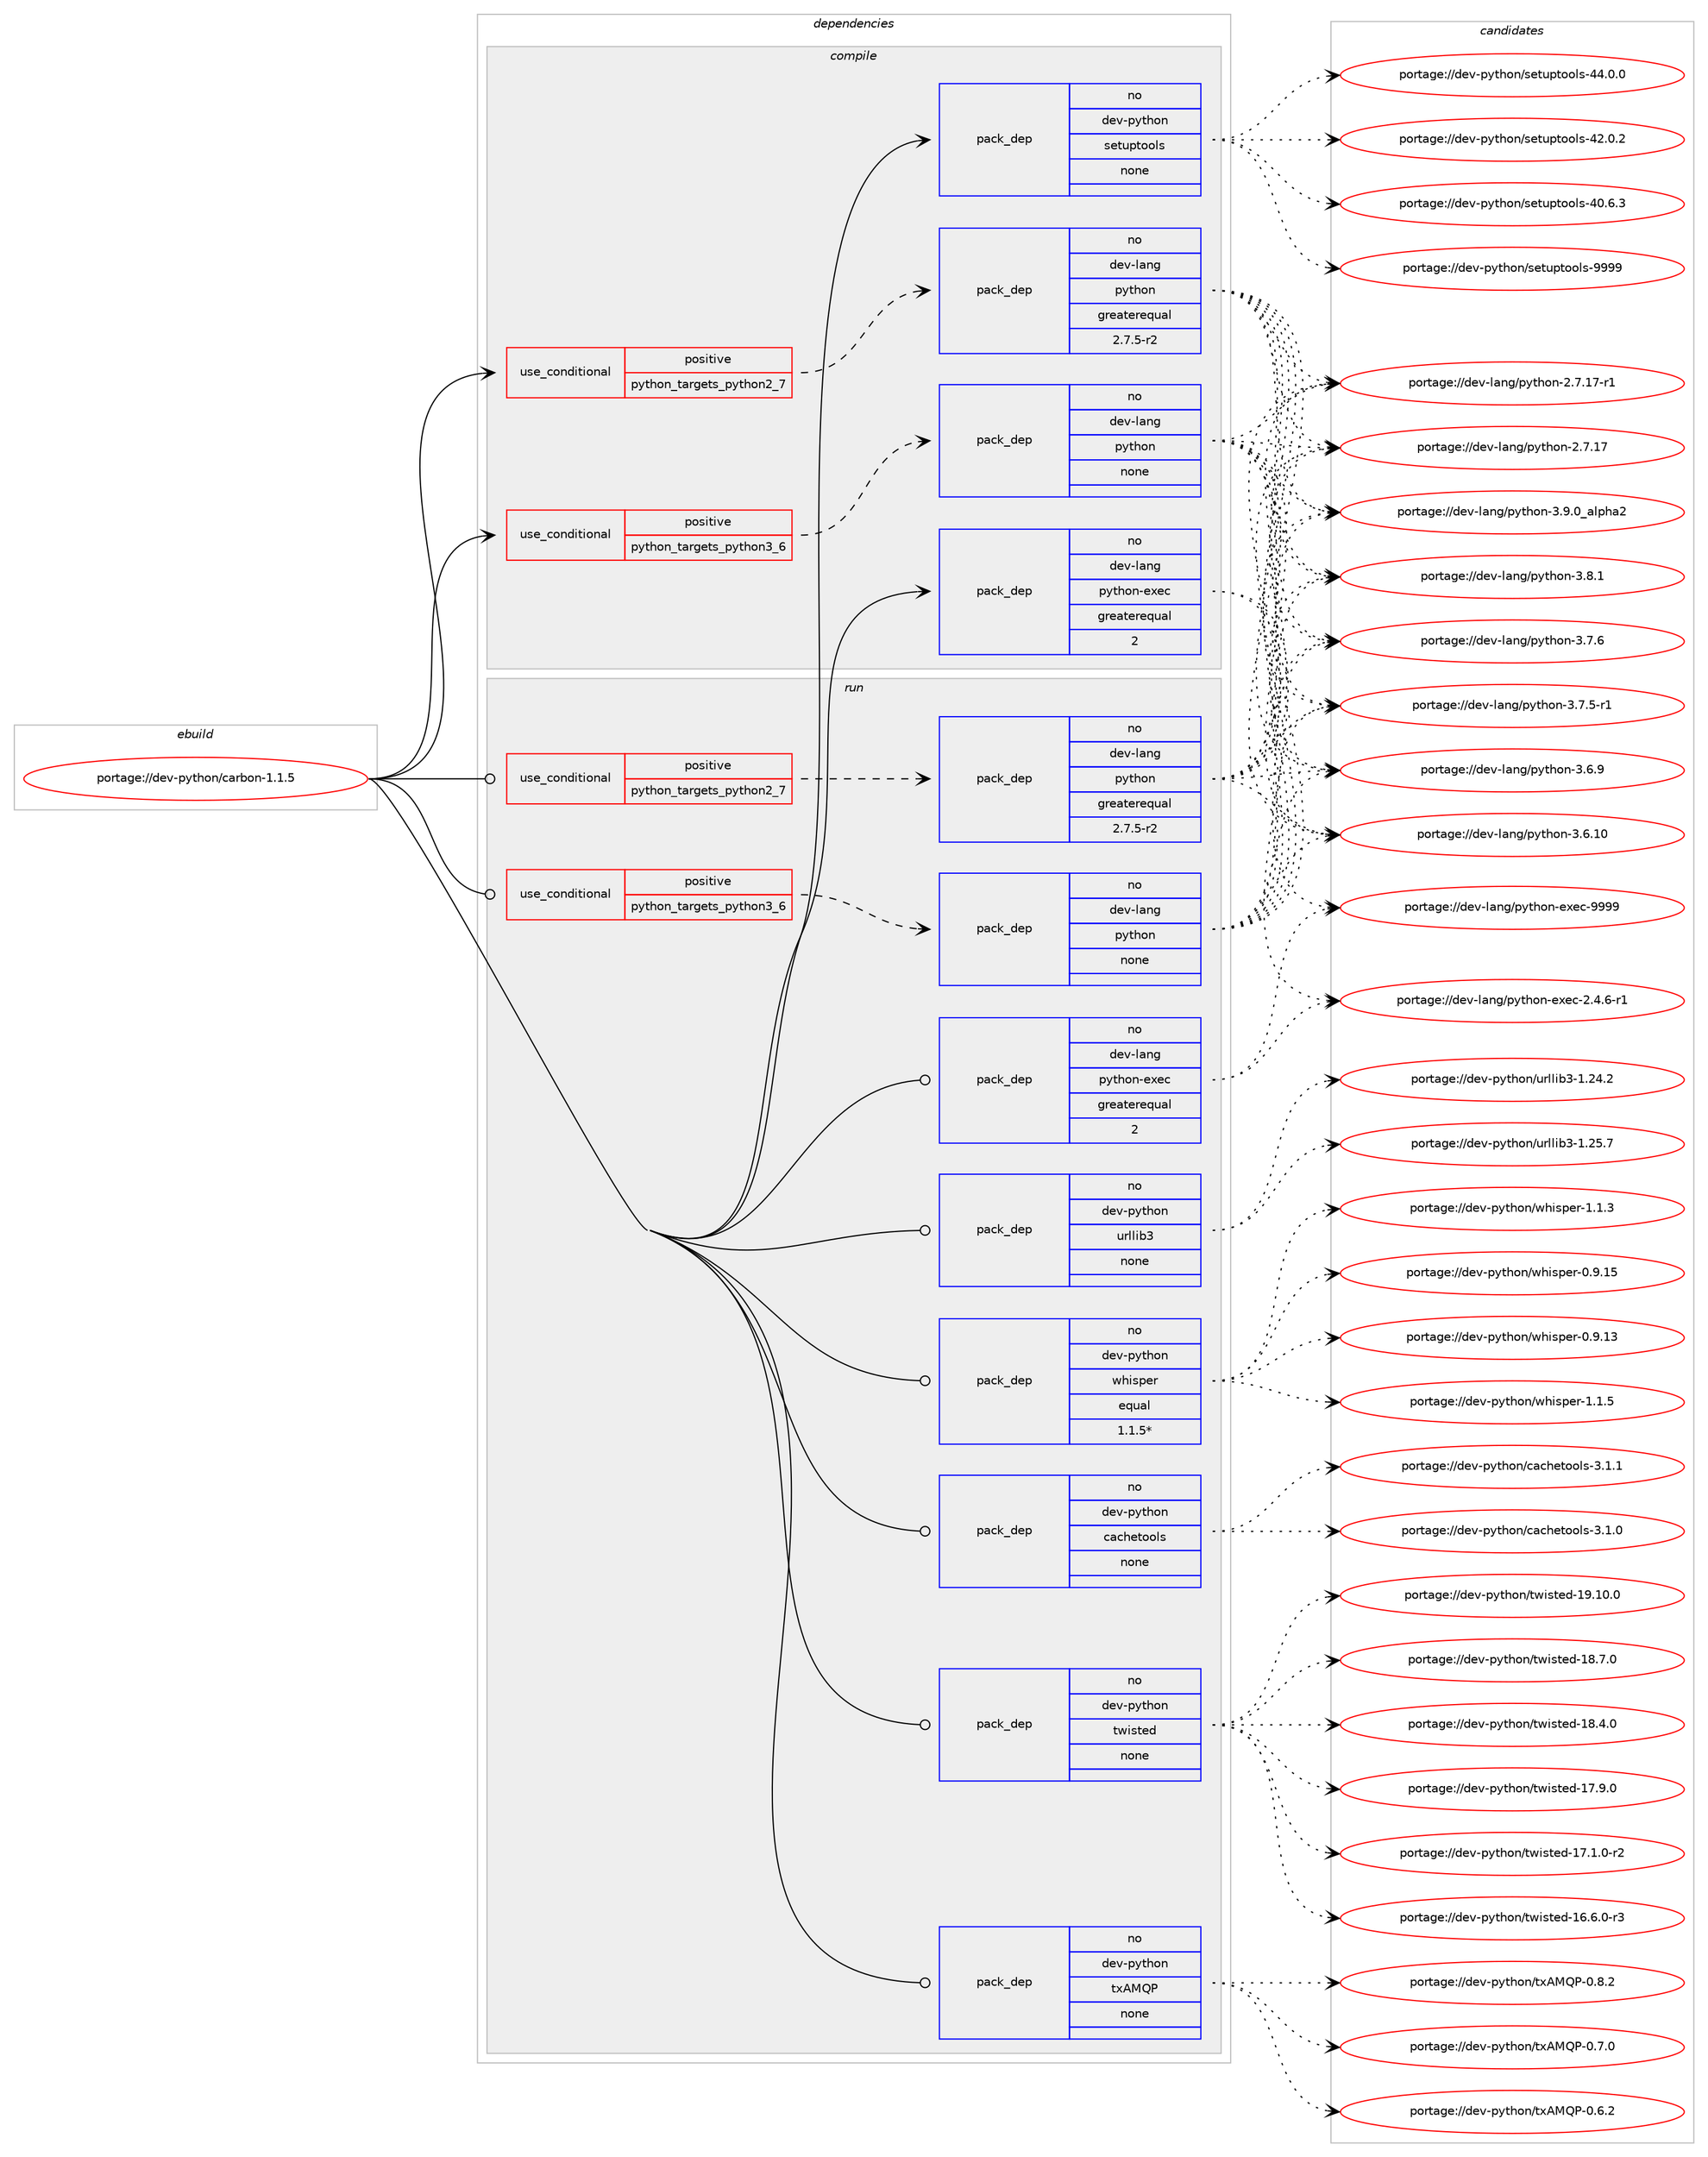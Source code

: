 digraph prolog {

# *************
# Graph options
# *************

newrank=true;
concentrate=true;
compound=true;
graph [rankdir=LR,fontname=Helvetica,fontsize=10,ranksep=1.5];#, ranksep=2.5, nodesep=0.2];
edge  [arrowhead=vee];
node  [fontname=Helvetica,fontsize=10];

# **********
# The ebuild
# **********

subgraph cluster_leftcol {
color=gray;
label=<<i>ebuild</i>>;
id [label="portage://dev-python/carbon-1.1.5", color=red, width=4, href="../dev-python/carbon-1.1.5.svg"];
}

# ****************
# The dependencies
# ****************

subgraph cluster_midcol {
color=gray;
label=<<i>dependencies</i>>;
subgraph cluster_compile {
fillcolor="#eeeeee";
style=filled;
label=<<i>compile</i>>;
subgraph cond118031 {
dependency468046 [label=<<TABLE BORDER="0" CELLBORDER="1" CELLSPACING="0" CELLPADDING="4"><TR><TD ROWSPAN="3" CELLPADDING="10">use_conditional</TD></TR><TR><TD>positive</TD></TR><TR><TD>python_targets_python2_7</TD></TR></TABLE>>, shape=none, color=red];
subgraph pack345008 {
dependency468047 [label=<<TABLE BORDER="0" CELLBORDER="1" CELLSPACING="0" CELLPADDING="4" WIDTH="220"><TR><TD ROWSPAN="6" CELLPADDING="30">pack_dep</TD></TR><TR><TD WIDTH="110">no</TD></TR><TR><TD>dev-lang</TD></TR><TR><TD>python</TD></TR><TR><TD>greaterequal</TD></TR><TR><TD>2.7.5-r2</TD></TR></TABLE>>, shape=none, color=blue];
}
dependency468046:e -> dependency468047:w [weight=20,style="dashed",arrowhead="vee"];
}
id:e -> dependency468046:w [weight=20,style="solid",arrowhead="vee"];
subgraph cond118032 {
dependency468048 [label=<<TABLE BORDER="0" CELLBORDER="1" CELLSPACING="0" CELLPADDING="4"><TR><TD ROWSPAN="3" CELLPADDING="10">use_conditional</TD></TR><TR><TD>positive</TD></TR><TR><TD>python_targets_python3_6</TD></TR></TABLE>>, shape=none, color=red];
subgraph pack345009 {
dependency468049 [label=<<TABLE BORDER="0" CELLBORDER="1" CELLSPACING="0" CELLPADDING="4" WIDTH="220"><TR><TD ROWSPAN="6" CELLPADDING="30">pack_dep</TD></TR><TR><TD WIDTH="110">no</TD></TR><TR><TD>dev-lang</TD></TR><TR><TD>python</TD></TR><TR><TD>none</TD></TR><TR><TD></TD></TR></TABLE>>, shape=none, color=blue];
}
dependency468048:e -> dependency468049:w [weight=20,style="dashed",arrowhead="vee"];
}
id:e -> dependency468048:w [weight=20,style="solid",arrowhead="vee"];
subgraph pack345010 {
dependency468050 [label=<<TABLE BORDER="0" CELLBORDER="1" CELLSPACING="0" CELLPADDING="4" WIDTH="220"><TR><TD ROWSPAN="6" CELLPADDING="30">pack_dep</TD></TR><TR><TD WIDTH="110">no</TD></TR><TR><TD>dev-lang</TD></TR><TR><TD>python-exec</TD></TR><TR><TD>greaterequal</TD></TR><TR><TD>2</TD></TR></TABLE>>, shape=none, color=blue];
}
id:e -> dependency468050:w [weight=20,style="solid",arrowhead="vee"];
subgraph pack345011 {
dependency468051 [label=<<TABLE BORDER="0" CELLBORDER="1" CELLSPACING="0" CELLPADDING="4" WIDTH="220"><TR><TD ROWSPAN="6" CELLPADDING="30">pack_dep</TD></TR><TR><TD WIDTH="110">no</TD></TR><TR><TD>dev-python</TD></TR><TR><TD>setuptools</TD></TR><TR><TD>none</TD></TR><TR><TD></TD></TR></TABLE>>, shape=none, color=blue];
}
id:e -> dependency468051:w [weight=20,style="solid",arrowhead="vee"];
}
subgraph cluster_compileandrun {
fillcolor="#eeeeee";
style=filled;
label=<<i>compile and run</i>>;
}
subgraph cluster_run {
fillcolor="#eeeeee";
style=filled;
label=<<i>run</i>>;
subgraph cond118033 {
dependency468052 [label=<<TABLE BORDER="0" CELLBORDER="1" CELLSPACING="0" CELLPADDING="4"><TR><TD ROWSPAN="3" CELLPADDING="10">use_conditional</TD></TR><TR><TD>positive</TD></TR><TR><TD>python_targets_python2_7</TD></TR></TABLE>>, shape=none, color=red];
subgraph pack345012 {
dependency468053 [label=<<TABLE BORDER="0" CELLBORDER="1" CELLSPACING="0" CELLPADDING="4" WIDTH="220"><TR><TD ROWSPAN="6" CELLPADDING="30">pack_dep</TD></TR><TR><TD WIDTH="110">no</TD></TR><TR><TD>dev-lang</TD></TR><TR><TD>python</TD></TR><TR><TD>greaterequal</TD></TR><TR><TD>2.7.5-r2</TD></TR></TABLE>>, shape=none, color=blue];
}
dependency468052:e -> dependency468053:w [weight=20,style="dashed",arrowhead="vee"];
}
id:e -> dependency468052:w [weight=20,style="solid",arrowhead="odot"];
subgraph cond118034 {
dependency468054 [label=<<TABLE BORDER="0" CELLBORDER="1" CELLSPACING="0" CELLPADDING="4"><TR><TD ROWSPAN="3" CELLPADDING="10">use_conditional</TD></TR><TR><TD>positive</TD></TR><TR><TD>python_targets_python3_6</TD></TR></TABLE>>, shape=none, color=red];
subgraph pack345013 {
dependency468055 [label=<<TABLE BORDER="0" CELLBORDER="1" CELLSPACING="0" CELLPADDING="4" WIDTH="220"><TR><TD ROWSPAN="6" CELLPADDING="30">pack_dep</TD></TR><TR><TD WIDTH="110">no</TD></TR><TR><TD>dev-lang</TD></TR><TR><TD>python</TD></TR><TR><TD>none</TD></TR><TR><TD></TD></TR></TABLE>>, shape=none, color=blue];
}
dependency468054:e -> dependency468055:w [weight=20,style="dashed",arrowhead="vee"];
}
id:e -> dependency468054:w [weight=20,style="solid",arrowhead="odot"];
subgraph pack345014 {
dependency468056 [label=<<TABLE BORDER="0" CELLBORDER="1" CELLSPACING="0" CELLPADDING="4" WIDTH="220"><TR><TD ROWSPAN="6" CELLPADDING="30">pack_dep</TD></TR><TR><TD WIDTH="110">no</TD></TR><TR><TD>dev-lang</TD></TR><TR><TD>python-exec</TD></TR><TR><TD>greaterequal</TD></TR><TR><TD>2</TD></TR></TABLE>>, shape=none, color=blue];
}
id:e -> dependency468056:w [weight=20,style="solid",arrowhead="odot"];
subgraph pack345015 {
dependency468057 [label=<<TABLE BORDER="0" CELLBORDER="1" CELLSPACING="0" CELLPADDING="4" WIDTH="220"><TR><TD ROWSPAN="6" CELLPADDING="30">pack_dep</TD></TR><TR><TD WIDTH="110">no</TD></TR><TR><TD>dev-python</TD></TR><TR><TD>cachetools</TD></TR><TR><TD>none</TD></TR><TR><TD></TD></TR></TABLE>>, shape=none, color=blue];
}
id:e -> dependency468057:w [weight=20,style="solid",arrowhead="odot"];
subgraph pack345016 {
dependency468058 [label=<<TABLE BORDER="0" CELLBORDER="1" CELLSPACING="0" CELLPADDING="4" WIDTH="220"><TR><TD ROWSPAN="6" CELLPADDING="30">pack_dep</TD></TR><TR><TD WIDTH="110">no</TD></TR><TR><TD>dev-python</TD></TR><TR><TD>twisted</TD></TR><TR><TD>none</TD></TR><TR><TD></TD></TR></TABLE>>, shape=none, color=blue];
}
id:e -> dependency468058:w [weight=20,style="solid",arrowhead="odot"];
subgraph pack345017 {
dependency468059 [label=<<TABLE BORDER="0" CELLBORDER="1" CELLSPACING="0" CELLPADDING="4" WIDTH="220"><TR><TD ROWSPAN="6" CELLPADDING="30">pack_dep</TD></TR><TR><TD WIDTH="110">no</TD></TR><TR><TD>dev-python</TD></TR><TR><TD>txAMQP</TD></TR><TR><TD>none</TD></TR><TR><TD></TD></TR></TABLE>>, shape=none, color=blue];
}
id:e -> dependency468059:w [weight=20,style="solid",arrowhead="odot"];
subgraph pack345018 {
dependency468060 [label=<<TABLE BORDER="0" CELLBORDER="1" CELLSPACING="0" CELLPADDING="4" WIDTH="220"><TR><TD ROWSPAN="6" CELLPADDING="30">pack_dep</TD></TR><TR><TD WIDTH="110">no</TD></TR><TR><TD>dev-python</TD></TR><TR><TD>urllib3</TD></TR><TR><TD>none</TD></TR><TR><TD></TD></TR></TABLE>>, shape=none, color=blue];
}
id:e -> dependency468060:w [weight=20,style="solid",arrowhead="odot"];
subgraph pack345019 {
dependency468061 [label=<<TABLE BORDER="0" CELLBORDER="1" CELLSPACING="0" CELLPADDING="4" WIDTH="220"><TR><TD ROWSPAN="6" CELLPADDING="30">pack_dep</TD></TR><TR><TD WIDTH="110">no</TD></TR><TR><TD>dev-python</TD></TR><TR><TD>whisper</TD></TR><TR><TD>equal</TD></TR><TR><TD>1.1.5*</TD></TR></TABLE>>, shape=none, color=blue];
}
id:e -> dependency468061:w [weight=20,style="solid",arrowhead="odot"];
}
}

# **************
# The candidates
# **************

subgraph cluster_choices {
rank=same;
color=gray;
label=<<i>candidates</i>>;

subgraph choice345008 {
color=black;
nodesep=1;
choice10010111845108971101034711212111610411111045514657464895971081121049750 [label="portage://dev-lang/python-3.9.0_alpha2", color=red, width=4,href="../dev-lang/python-3.9.0_alpha2.svg"];
choice100101118451089711010347112121116104111110455146564649 [label="portage://dev-lang/python-3.8.1", color=red, width=4,href="../dev-lang/python-3.8.1.svg"];
choice100101118451089711010347112121116104111110455146554654 [label="portage://dev-lang/python-3.7.6", color=red, width=4,href="../dev-lang/python-3.7.6.svg"];
choice1001011184510897110103471121211161041111104551465546534511449 [label="portage://dev-lang/python-3.7.5-r1", color=red, width=4,href="../dev-lang/python-3.7.5-r1.svg"];
choice100101118451089711010347112121116104111110455146544657 [label="portage://dev-lang/python-3.6.9", color=red, width=4,href="../dev-lang/python-3.6.9.svg"];
choice10010111845108971101034711212111610411111045514654464948 [label="portage://dev-lang/python-3.6.10", color=red, width=4,href="../dev-lang/python-3.6.10.svg"];
choice100101118451089711010347112121116104111110455046554649554511449 [label="portage://dev-lang/python-2.7.17-r1", color=red, width=4,href="../dev-lang/python-2.7.17-r1.svg"];
choice10010111845108971101034711212111610411111045504655464955 [label="portage://dev-lang/python-2.7.17", color=red, width=4,href="../dev-lang/python-2.7.17.svg"];
dependency468047:e -> choice10010111845108971101034711212111610411111045514657464895971081121049750:w [style=dotted,weight="100"];
dependency468047:e -> choice100101118451089711010347112121116104111110455146564649:w [style=dotted,weight="100"];
dependency468047:e -> choice100101118451089711010347112121116104111110455146554654:w [style=dotted,weight="100"];
dependency468047:e -> choice1001011184510897110103471121211161041111104551465546534511449:w [style=dotted,weight="100"];
dependency468047:e -> choice100101118451089711010347112121116104111110455146544657:w [style=dotted,weight="100"];
dependency468047:e -> choice10010111845108971101034711212111610411111045514654464948:w [style=dotted,weight="100"];
dependency468047:e -> choice100101118451089711010347112121116104111110455046554649554511449:w [style=dotted,weight="100"];
dependency468047:e -> choice10010111845108971101034711212111610411111045504655464955:w [style=dotted,weight="100"];
}
subgraph choice345009 {
color=black;
nodesep=1;
choice10010111845108971101034711212111610411111045514657464895971081121049750 [label="portage://dev-lang/python-3.9.0_alpha2", color=red, width=4,href="../dev-lang/python-3.9.0_alpha2.svg"];
choice100101118451089711010347112121116104111110455146564649 [label="portage://dev-lang/python-3.8.1", color=red, width=4,href="../dev-lang/python-3.8.1.svg"];
choice100101118451089711010347112121116104111110455146554654 [label="portage://dev-lang/python-3.7.6", color=red, width=4,href="../dev-lang/python-3.7.6.svg"];
choice1001011184510897110103471121211161041111104551465546534511449 [label="portage://dev-lang/python-3.7.5-r1", color=red, width=4,href="../dev-lang/python-3.7.5-r1.svg"];
choice100101118451089711010347112121116104111110455146544657 [label="portage://dev-lang/python-3.6.9", color=red, width=4,href="../dev-lang/python-3.6.9.svg"];
choice10010111845108971101034711212111610411111045514654464948 [label="portage://dev-lang/python-3.6.10", color=red, width=4,href="../dev-lang/python-3.6.10.svg"];
choice100101118451089711010347112121116104111110455046554649554511449 [label="portage://dev-lang/python-2.7.17-r1", color=red, width=4,href="../dev-lang/python-2.7.17-r1.svg"];
choice10010111845108971101034711212111610411111045504655464955 [label="portage://dev-lang/python-2.7.17", color=red, width=4,href="../dev-lang/python-2.7.17.svg"];
dependency468049:e -> choice10010111845108971101034711212111610411111045514657464895971081121049750:w [style=dotted,weight="100"];
dependency468049:e -> choice100101118451089711010347112121116104111110455146564649:w [style=dotted,weight="100"];
dependency468049:e -> choice100101118451089711010347112121116104111110455146554654:w [style=dotted,weight="100"];
dependency468049:e -> choice1001011184510897110103471121211161041111104551465546534511449:w [style=dotted,weight="100"];
dependency468049:e -> choice100101118451089711010347112121116104111110455146544657:w [style=dotted,weight="100"];
dependency468049:e -> choice10010111845108971101034711212111610411111045514654464948:w [style=dotted,weight="100"];
dependency468049:e -> choice100101118451089711010347112121116104111110455046554649554511449:w [style=dotted,weight="100"];
dependency468049:e -> choice10010111845108971101034711212111610411111045504655464955:w [style=dotted,weight="100"];
}
subgraph choice345010 {
color=black;
nodesep=1;
choice10010111845108971101034711212111610411111045101120101994557575757 [label="portage://dev-lang/python-exec-9999", color=red, width=4,href="../dev-lang/python-exec-9999.svg"];
choice10010111845108971101034711212111610411111045101120101994550465246544511449 [label="portage://dev-lang/python-exec-2.4.6-r1", color=red, width=4,href="../dev-lang/python-exec-2.4.6-r1.svg"];
dependency468050:e -> choice10010111845108971101034711212111610411111045101120101994557575757:w [style=dotted,weight="100"];
dependency468050:e -> choice10010111845108971101034711212111610411111045101120101994550465246544511449:w [style=dotted,weight="100"];
}
subgraph choice345011 {
color=black;
nodesep=1;
choice10010111845112121116104111110471151011161171121161111111081154557575757 [label="portage://dev-python/setuptools-9999", color=red, width=4,href="../dev-python/setuptools-9999.svg"];
choice100101118451121211161041111104711510111611711211611111110811545525246484648 [label="portage://dev-python/setuptools-44.0.0", color=red, width=4,href="../dev-python/setuptools-44.0.0.svg"];
choice100101118451121211161041111104711510111611711211611111110811545525046484650 [label="portage://dev-python/setuptools-42.0.2", color=red, width=4,href="../dev-python/setuptools-42.0.2.svg"];
choice100101118451121211161041111104711510111611711211611111110811545524846544651 [label="portage://dev-python/setuptools-40.6.3", color=red, width=4,href="../dev-python/setuptools-40.6.3.svg"];
dependency468051:e -> choice10010111845112121116104111110471151011161171121161111111081154557575757:w [style=dotted,weight="100"];
dependency468051:e -> choice100101118451121211161041111104711510111611711211611111110811545525246484648:w [style=dotted,weight="100"];
dependency468051:e -> choice100101118451121211161041111104711510111611711211611111110811545525046484650:w [style=dotted,weight="100"];
dependency468051:e -> choice100101118451121211161041111104711510111611711211611111110811545524846544651:w [style=dotted,weight="100"];
}
subgraph choice345012 {
color=black;
nodesep=1;
choice10010111845108971101034711212111610411111045514657464895971081121049750 [label="portage://dev-lang/python-3.9.0_alpha2", color=red, width=4,href="../dev-lang/python-3.9.0_alpha2.svg"];
choice100101118451089711010347112121116104111110455146564649 [label="portage://dev-lang/python-3.8.1", color=red, width=4,href="../dev-lang/python-3.8.1.svg"];
choice100101118451089711010347112121116104111110455146554654 [label="portage://dev-lang/python-3.7.6", color=red, width=4,href="../dev-lang/python-3.7.6.svg"];
choice1001011184510897110103471121211161041111104551465546534511449 [label="portage://dev-lang/python-3.7.5-r1", color=red, width=4,href="../dev-lang/python-3.7.5-r1.svg"];
choice100101118451089711010347112121116104111110455146544657 [label="portage://dev-lang/python-3.6.9", color=red, width=4,href="../dev-lang/python-3.6.9.svg"];
choice10010111845108971101034711212111610411111045514654464948 [label="portage://dev-lang/python-3.6.10", color=red, width=4,href="../dev-lang/python-3.6.10.svg"];
choice100101118451089711010347112121116104111110455046554649554511449 [label="portage://dev-lang/python-2.7.17-r1", color=red, width=4,href="../dev-lang/python-2.7.17-r1.svg"];
choice10010111845108971101034711212111610411111045504655464955 [label="portage://dev-lang/python-2.7.17", color=red, width=4,href="../dev-lang/python-2.7.17.svg"];
dependency468053:e -> choice10010111845108971101034711212111610411111045514657464895971081121049750:w [style=dotted,weight="100"];
dependency468053:e -> choice100101118451089711010347112121116104111110455146564649:w [style=dotted,weight="100"];
dependency468053:e -> choice100101118451089711010347112121116104111110455146554654:w [style=dotted,weight="100"];
dependency468053:e -> choice1001011184510897110103471121211161041111104551465546534511449:w [style=dotted,weight="100"];
dependency468053:e -> choice100101118451089711010347112121116104111110455146544657:w [style=dotted,weight="100"];
dependency468053:e -> choice10010111845108971101034711212111610411111045514654464948:w [style=dotted,weight="100"];
dependency468053:e -> choice100101118451089711010347112121116104111110455046554649554511449:w [style=dotted,weight="100"];
dependency468053:e -> choice10010111845108971101034711212111610411111045504655464955:w [style=dotted,weight="100"];
}
subgraph choice345013 {
color=black;
nodesep=1;
choice10010111845108971101034711212111610411111045514657464895971081121049750 [label="portage://dev-lang/python-3.9.0_alpha2", color=red, width=4,href="../dev-lang/python-3.9.0_alpha2.svg"];
choice100101118451089711010347112121116104111110455146564649 [label="portage://dev-lang/python-3.8.1", color=red, width=4,href="../dev-lang/python-3.8.1.svg"];
choice100101118451089711010347112121116104111110455146554654 [label="portage://dev-lang/python-3.7.6", color=red, width=4,href="../dev-lang/python-3.7.6.svg"];
choice1001011184510897110103471121211161041111104551465546534511449 [label="portage://dev-lang/python-3.7.5-r1", color=red, width=4,href="../dev-lang/python-3.7.5-r1.svg"];
choice100101118451089711010347112121116104111110455146544657 [label="portage://dev-lang/python-3.6.9", color=red, width=4,href="../dev-lang/python-3.6.9.svg"];
choice10010111845108971101034711212111610411111045514654464948 [label="portage://dev-lang/python-3.6.10", color=red, width=4,href="../dev-lang/python-3.6.10.svg"];
choice100101118451089711010347112121116104111110455046554649554511449 [label="portage://dev-lang/python-2.7.17-r1", color=red, width=4,href="../dev-lang/python-2.7.17-r1.svg"];
choice10010111845108971101034711212111610411111045504655464955 [label="portage://dev-lang/python-2.7.17", color=red, width=4,href="../dev-lang/python-2.7.17.svg"];
dependency468055:e -> choice10010111845108971101034711212111610411111045514657464895971081121049750:w [style=dotted,weight="100"];
dependency468055:e -> choice100101118451089711010347112121116104111110455146564649:w [style=dotted,weight="100"];
dependency468055:e -> choice100101118451089711010347112121116104111110455146554654:w [style=dotted,weight="100"];
dependency468055:e -> choice1001011184510897110103471121211161041111104551465546534511449:w [style=dotted,weight="100"];
dependency468055:e -> choice100101118451089711010347112121116104111110455146544657:w [style=dotted,weight="100"];
dependency468055:e -> choice10010111845108971101034711212111610411111045514654464948:w [style=dotted,weight="100"];
dependency468055:e -> choice100101118451089711010347112121116104111110455046554649554511449:w [style=dotted,weight="100"];
dependency468055:e -> choice10010111845108971101034711212111610411111045504655464955:w [style=dotted,weight="100"];
}
subgraph choice345014 {
color=black;
nodesep=1;
choice10010111845108971101034711212111610411111045101120101994557575757 [label="portage://dev-lang/python-exec-9999", color=red, width=4,href="../dev-lang/python-exec-9999.svg"];
choice10010111845108971101034711212111610411111045101120101994550465246544511449 [label="portage://dev-lang/python-exec-2.4.6-r1", color=red, width=4,href="../dev-lang/python-exec-2.4.6-r1.svg"];
dependency468056:e -> choice10010111845108971101034711212111610411111045101120101994557575757:w [style=dotted,weight="100"];
dependency468056:e -> choice10010111845108971101034711212111610411111045101120101994550465246544511449:w [style=dotted,weight="100"];
}
subgraph choice345015 {
color=black;
nodesep=1;
choice1001011184511212111610411111047999799104101116111111108115455146494649 [label="portage://dev-python/cachetools-3.1.1", color=red, width=4,href="../dev-python/cachetools-3.1.1.svg"];
choice1001011184511212111610411111047999799104101116111111108115455146494648 [label="portage://dev-python/cachetools-3.1.0", color=red, width=4,href="../dev-python/cachetools-3.1.0.svg"];
dependency468057:e -> choice1001011184511212111610411111047999799104101116111111108115455146494649:w [style=dotted,weight="100"];
dependency468057:e -> choice1001011184511212111610411111047999799104101116111111108115455146494648:w [style=dotted,weight="100"];
}
subgraph choice345016 {
color=black;
nodesep=1;
choice10010111845112121116104111110471161191051151161011004549574649484648 [label="portage://dev-python/twisted-19.10.0", color=red, width=4,href="../dev-python/twisted-19.10.0.svg"];
choice100101118451121211161041111104711611910511511610110045495646554648 [label="portage://dev-python/twisted-18.7.0", color=red, width=4,href="../dev-python/twisted-18.7.0.svg"];
choice100101118451121211161041111104711611910511511610110045495646524648 [label="portage://dev-python/twisted-18.4.0", color=red, width=4,href="../dev-python/twisted-18.4.0.svg"];
choice100101118451121211161041111104711611910511511610110045495546574648 [label="portage://dev-python/twisted-17.9.0", color=red, width=4,href="../dev-python/twisted-17.9.0.svg"];
choice1001011184511212111610411111047116119105115116101100454955464946484511450 [label="portage://dev-python/twisted-17.1.0-r2", color=red, width=4,href="../dev-python/twisted-17.1.0-r2.svg"];
choice1001011184511212111610411111047116119105115116101100454954465446484511451 [label="portage://dev-python/twisted-16.6.0-r3", color=red, width=4,href="../dev-python/twisted-16.6.0-r3.svg"];
dependency468058:e -> choice10010111845112121116104111110471161191051151161011004549574649484648:w [style=dotted,weight="100"];
dependency468058:e -> choice100101118451121211161041111104711611910511511610110045495646554648:w [style=dotted,weight="100"];
dependency468058:e -> choice100101118451121211161041111104711611910511511610110045495646524648:w [style=dotted,weight="100"];
dependency468058:e -> choice100101118451121211161041111104711611910511511610110045495546574648:w [style=dotted,weight="100"];
dependency468058:e -> choice1001011184511212111610411111047116119105115116101100454955464946484511450:w [style=dotted,weight="100"];
dependency468058:e -> choice1001011184511212111610411111047116119105115116101100454954465446484511451:w [style=dotted,weight="100"];
}
subgraph choice345017 {
color=black;
nodesep=1;
choice100101118451121211161041111104711612065778180454846564650 [label="portage://dev-python/txAMQP-0.8.2", color=red, width=4,href="../dev-python/txAMQP-0.8.2.svg"];
choice100101118451121211161041111104711612065778180454846554648 [label="portage://dev-python/txAMQP-0.7.0", color=red, width=4,href="../dev-python/txAMQP-0.7.0.svg"];
choice100101118451121211161041111104711612065778180454846544650 [label="portage://dev-python/txAMQP-0.6.2", color=red, width=4,href="../dev-python/txAMQP-0.6.2.svg"];
dependency468059:e -> choice100101118451121211161041111104711612065778180454846564650:w [style=dotted,weight="100"];
dependency468059:e -> choice100101118451121211161041111104711612065778180454846554648:w [style=dotted,weight="100"];
dependency468059:e -> choice100101118451121211161041111104711612065778180454846544650:w [style=dotted,weight="100"];
}
subgraph choice345018 {
color=black;
nodesep=1;
choice1001011184511212111610411111047117114108108105985145494650534655 [label="portage://dev-python/urllib3-1.25.7", color=red, width=4,href="../dev-python/urllib3-1.25.7.svg"];
choice1001011184511212111610411111047117114108108105985145494650524650 [label="portage://dev-python/urllib3-1.24.2", color=red, width=4,href="../dev-python/urllib3-1.24.2.svg"];
dependency468060:e -> choice1001011184511212111610411111047117114108108105985145494650534655:w [style=dotted,weight="100"];
dependency468060:e -> choice1001011184511212111610411111047117114108108105985145494650524650:w [style=dotted,weight="100"];
}
subgraph choice345019 {
color=black;
nodesep=1;
choice1001011184511212111610411111047119104105115112101114454946494653 [label="portage://dev-python/whisper-1.1.5", color=red, width=4,href="../dev-python/whisper-1.1.5.svg"];
choice1001011184511212111610411111047119104105115112101114454946494651 [label="portage://dev-python/whisper-1.1.3", color=red, width=4,href="../dev-python/whisper-1.1.3.svg"];
choice100101118451121211161041111104711910410511511210111445484657464953 [label="portage://dev-python/whisper-0.9.15", color=red, width=4,href="../dev-python/whisper-0.9.15.svg"];
choice100101118451121211161041111104711910410511511210111445484657464951 [label="portage://dev-python/whisper-0.9.13", color=red, width=4,href="../dev-python/whisper-0.9.13.svg"];
dependency468061:e -> choice1001011184511212111610411111047119104105115112101114454946494653:w [style=dotted,weight="100"];
dependency468061:e -> choice1001011184511212111610411111047119104105115112101114454946494651:w [style=dotted,weight="100"];
dependency468061:e -> choice100101118451121211161041111104711910410511511210111445484657464953:w [style=dotted,weight="100"];
dependency468061:e -> choice100101118451121211161041111104711910410511511210111445484657464951:w [style=dotted,weight="100"];
}
}

}
